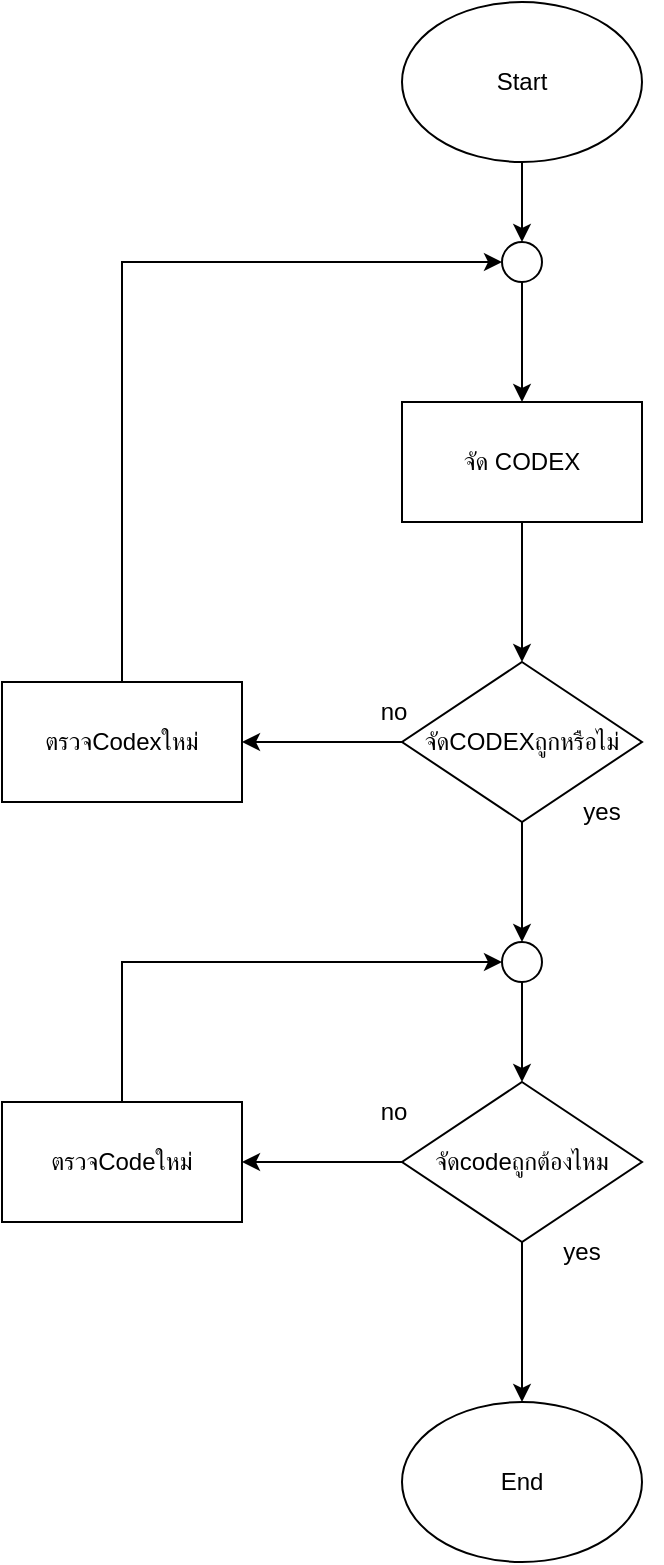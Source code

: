 <mxfile version="24.8.9">
  <diagram name="หน้า-1" id="2nlXv1pqIPgkXqsJSceG">
    <mxGraphModel dx="2052" dy="835" grid="1" gridSize="10" guides="1" tooltips="1" connect="1" arrows="1" fold="1" page="1" pageScale="1" pageWidth="827" pageHeight="1169" math="0" shadow="0">
      <root>
        <mxCell id="0" />
        <mxCell id="1" parent="0" />
        <mxCell id="Dh8EfZxSOGTGxjuiPG-9-1" value="" style="edgeStyle=orthogonalEdgeStyle;rounded=0;orthogonalLoop=1;jettySize=auto;html=1;" edge="1" parent="1" source="Dh8EfZxSOGTGxjuiPG-9-2" target="Dh8EfZxSOGTGxjuiPG-9-11">
          <mxGeometry relative="1" as="geometry" />
        </mxCell>
        <mxCell id="Dh8EfZxSOGTGxjuiPG-9-2" value="Start" style="ellipse;whiteSpace=wrap;html=1;" vertex="1" parent="1">
          <mxGeometry x="354" y="20" width="120" height="80" as="geometry" />
        </mxCell>
        <mxCell id="Dh8EfZxSOGTGxjuiPG-9-3" value="" style="edgeStyle=orthogonalEdgeStyle;rounded=0;orthogonalLoop=1;jettySize=auto;html=1;" edge="1" parent="1" source="Dh8EfZxSOGTGxjuiPG-9-4">
          <mxGeometry relative="1" as="geometry">
            <mxPoint x="414" y="350" as="targetPoint" />
          </mxGeometry>
        </mxCell>
        <mxCell id="Dh8EfZxSOGTGxjuiPG-9-4" value="จัด&amp;nbsp;CODEX" style="rounded=0;whiteSpace=wrap;html=1;" vertex="1" parent="1">
          <mxGeometry x="354" y="220" width="120" height="60" as="geometry" />
        </mxCell>
        <mxCell id="Dh8EfZxSOGTGxjuiPG-9-5" value="" style="edgeStyle=orthogonalEdgeStyle;rounded=0;orthogonalLoop=1;jettySize=auto;html=1;" edge="1" parent="1" source="Dh8EfZxSOGTGxjuiPG-9-7" target="Dh8EfZxSOGTGxjuiPG-9-9">
          <mxGeometry relative="1" as="geometry" />
        </mxCell>
        <mxCell id="Dh8EfZxSOGTGxjuiPG-9-17" value="" style="edgeStyle=orthogonalEdgeStyle;rounded=0;orthogonalLoop=1;jettySize=auto;html=1;" edge="1" parent="1" source="Dh8EfZxSOGTGxjuiPG-9-7" target="Dh8EfZxSOGTGxjuiPG-9-16">
          <mxGeometry relative="1" as="geometry" />
        </mxCell>
        <mxCell id="Dh8EfZxSOGTGxjuiPG-9-7" value="จัดCODEXถูกหรือไม่" style="rhombus;whiteSpace=wrap;html=1;" vertex="1" parent="1">
          <mxGeometry x="354" y="350" width="120" height="80" as="geometry" />
        </mxCell>
        <mxCell id="Dh8EfZxSOGTGxjuiPG-9-8" value="" style="edgeStyle=orthogonalEdgeStyle;rounded=0;orthogonalLoop=1;jettySize=auto;html=1;entryX=0;entryY=0.5;entryDx=0;entryDy=0;" edge="1" parent="1" source="Dh8EfZxSOGTGxjuiPG-9-9" target="Dh8EfZxSOGTGxjuiPG-9-11">
          <mxGeometry relative="1" as="geometry">
            <mxPoint x="214" y="250" as="targetPoint" />
            <Array as="points">
              <mxPoint x="214" y="150" />
            </Array>
          </mxGeometry>
        </mxCell>
        <mxCell id="Dh8EfZxSOGTGxjuiPG-9-9" value="ตรวจCodexใหม่" style="whiteSpace=wrap;html=1;" vertex="1" parent="1">
          <mxGeometry x="154" y="360" width="120" height="60" as="geometry" />
        </mxCell>
        <mxCell id="Dh8EfZxSOGTGxjuiPG-9-10" value="" style="edgeStyle=orthogonalEdgeStyle;rounded=0;orthogonalLoop=1;jettySize=auto;html=1;" edge="1" parent="1" source="Dh8EfZxSOGTGxjuiPG-9-11" target="Dh8EfZxSOGTGxjuiPG-9-4">
          <mxGeometry relative="1" as="geometry" />
        </mxCell>
        <mxCell id="Dh8EfZxSOGTGxjuiPG-9-11" value="" style="ellipse;whiteSpace=wrap;html=1;aspect=fixed;" vertex="1" parent="1">
          <mxGeometry x="404" y="140" width="20" height="20" as="geometry" />
        </mxCell>
        <mxCell id="Dh8EfZxSOGTGxjuiPG-9-12" value="End" style="ellipse;whiteSpace=wrap;html=1;" vertex="1" parent="1">
          <mxGeometry x="354" y="720" width="120" height="80" as="geometry" />
        </mxCell>
        <mxCell id="Dh8EfZxSOGTGxjuiPG-9-13" value="no" style="text;html=1;align=center;verticalAlign=middle;whiteSpace=wrap;rounded=0;" vertex="1" parent="1">
          <mxGeometry x="320" y="360" width="60" height="30" as="geometry" />
        </mxCell>
        <mxCell id="Dh8EfZxSOGTGxjuiPG-9-14" value="yes" style="text;html=1;align=center;verticalAlign=middle;whiteSpace=wrap;rounded=0;" vertex="1" parent="1">
          <mxGeometry x="424" y="410" width="60" height="30" as="geometry" />
        </mxCell>
        <mxCell id="Dh8EfZxSOGTGxjuiPG-9-19" value="" style="edgeStyle=orthogonalEdgeStyle;rounded=0;orthogonalLoop=1;jettySize=auto;html=1;" edge="1" parent="1" source="Dh8EfZxSOGTGxjuiPG-9-15" target="Dh8EfZxSOGTGxjuiPG-9-12">
          <mxGeometry relative="1" as="geometry" />
        </mxCell>
        <mxCell id="Dh8EfZxSOGTGxjuiPG-9-21" value="" style="edgeStyle=orthogonalEdgeStyle;rounded=0;orthogonalLoop=1;jettySize=auto;html=1;" edge="1" parent="1" source="Dh8EfZxSOGTGxjuiPG-9-15" target="Dh8EfZxSOGTGxjuiPG-9-20">
          <mxGeometry relative="1" as="geometry" />
        </mxCell>
        <mxCell id="Dh8EfZxSOGTGxjuiPG-9-15" value="จัดcodeถูกต้องไหม" style="rhombus;whiteSpace=wrap;html=1;" vertex="1" parent="1">
          <mxGeometry x="354" y="560" width="120" height="80" as="geometry" />
        </mxCell>
        <mxCell id="Dh8EfZxSOGTGxjuiPG-9-18" value="" style="edgeStyle=orthogonalEdgeStyle;rounded=0;orthogonalLoop=1;jettySize=auto;html=1;" edge="1" parent="1" source="Dh8EfZxSOGTGxjuiPG-9-16" target="Dh8EfZxSOGTGxjuiPG-9-15">
          <mxGeometry relative="1" as="geometry" />
        </mxCell>
        <mxCell id="Dh8EfZxSOGTGxjuiPG-9-16" value="" style="ellipse;whiteSpace=wrap;html=1;aspect=fixed;" vertex="1" parent="1">
          <mxGeometry x="404" y="490" width="20" height="20" as="geometry" />
        </mxCell>
        <mxCell id="Dh8EfZxSOGTGxjuiPG-9-23" value="" style="edgeStyle=orthogonalEdgeStyle;rounded=0;orthogonalLoop=1;jettySize=auto;html=1;entryX=0;entryY=0.5;entryDx=0;entryDy=0;" edge="1" parent="1" source="Dh8EfZxSOGTGxjuiPG-9-20" target="Dh8EfZxSOGTGxjuiPG-9-16">
          <mxGeometry relative="1" as="geometry">
            <mxPoint x="214" y="500" as="targetPoint" />
            <Array as="points">
              <mxPoint x="214" y="500" />
            </Array>
          </mxGeometry>
        </mxCell>
        <mxCell id="Dh8EfZxSOGTGxjuiPG-9-20" value="ตรวจCodeใหม่" style="whiteSpace=wrap;html=1;" vertex="1" parent="1">
          <mxGeometry x="154" y="570" width="120" height="60" as="geometry" />
        </mxCell>
        <mxCell id="Dh8EfZxSOGTGxjuiPG-9-24" value="yes" style="text;html=1;align=center;verticalAlign=middle;whiteSpace=wrap;rounded=0;" vertex="1" parent="1">
          <mxGeometry x="414" y="630" width="60" height="30" as="geometry" />
        </mxCell>
        <mxCell id="Dh8EfZxSOGTGxjuiPG-9-25" value="no" style="text;html=1;align=center;verticalAlign=middle;whiteSpace=wrap;rounded=0;" vertex="1" parent="1">
          <mxGeometry x="320" y="560" width="60" height="30" as="geometry" />
        </mxCell>
      </root>
    </mxGraphModel>
  </diagram>
</mxfile>

